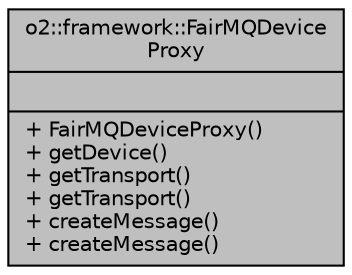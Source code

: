 digraph "o2::framework::FairMQDeviceProxy"
{
 // INTERACTIVE_SVG=YES
  bgcolor="transparent";
  edge [fontname="Helvetica",fontsize="10",labelfontname="Helvetica",labelfontsize="10"];
  node [fontname="Helvetica",fontsize="10",shape=record];
  Node1 [label="{o2::framework::FairMQDevice\lProxy\n||+ FairMQDeviceProxy()\l+ getDevice()\l+ getTransport()\l+ getTransport()\l+ createMessage()\l+ createMessage()\l}",height=0.2,width=0.4,color="black", fillcolor="grey75", style="filled" fontcolor="black"];
}
